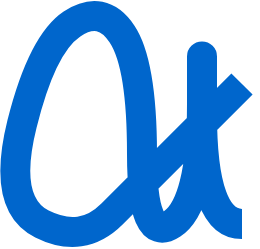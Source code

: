 <mxfile version="24.8.6">
  <diagram name="ページ1" id="iWJXtaGH08x3Ocud6nt1">
    <mxGraphModel dx="431" dy="313" grid="1" gridSize="10" guides="1" tooltips="1" connect="1" arrows="1" fold="1" page="1" pageScale="1" pageWidth="827" pageHeight="1169" math="0" shadow="0">
      <root>
        <mxCell id="0" />
        <mxCell id="1" parent="0" />
        <mxCell id="5EeSDYnTrnJfVuIacY0O-1" value="" style="curved=1;endArrow=none;html=1;rounded=0;strokeWidth=15;strokeColor=#0066CC;startArrow=none;startFill=0;endFill=0;targetPerimeterSpacing=0;endSize=6;" edge="1" parent="1">
          <mxGeometry width="50" height="50" relative="1" as="geometry">
            <mxPoint x="360" y="160" as="sourcePoint" />
            <mxPoint x="360" y="230" as="targetPoint" />
            <Array as="points">
              <mxPoint x="310" y="210" />
              <mxPoint x="280" y="240" />
              <mxPoint x="240" y="220" />
              <mxPoint x="260" y="140" />
              <mxPoint x="290" y="120" />
              <mxPoint x="310" y="150" />
              <mxPoint x="310" y="240" />
              <mxPoint x="340" y="220" />
              <mxPoint x="340" y="120" />
              <mxPoint x="340" y="230" />
            </Array>
          </mxGeometry>
        </mxCell>
      </root>
    </mxGraphModel>
  </diagram>
</mxfile>
